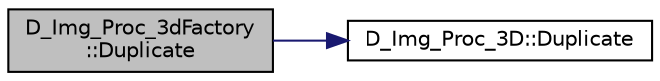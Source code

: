 digraph "D_Img_Proc_3dFactory::Duplicate"
{
 // LATEX_PDF_SIZE
  edge [fontname="Helvetica",fontsize="10",labelfontname="Helvetica",labelfontsize="10"];
  node [fontname="Helvetica",fontsize="10",shape=record];
  rankdir="LR";
  Node1 [label="D_Img_Proc_3dFactory\l::Duplicate",height=0.2,width=0.4,color="black", fillcolor="grey75", style="filled", fontcolor="black",tooltip=" "];
  Node1 -> Node2 [color="midnightblue",fontsize="10",style="solid",fontname="Helvetica"];
  Node2 [label="D_Img_Proc_3D::Duplicate",height=0.2,width=0.4,color="black", fillcolor="white", style="filled",URL="$class_d___img___proc__3_d.html#a10b8fd455795037cb01cc62fcdfd9a5b",tooltip=" "];
}
